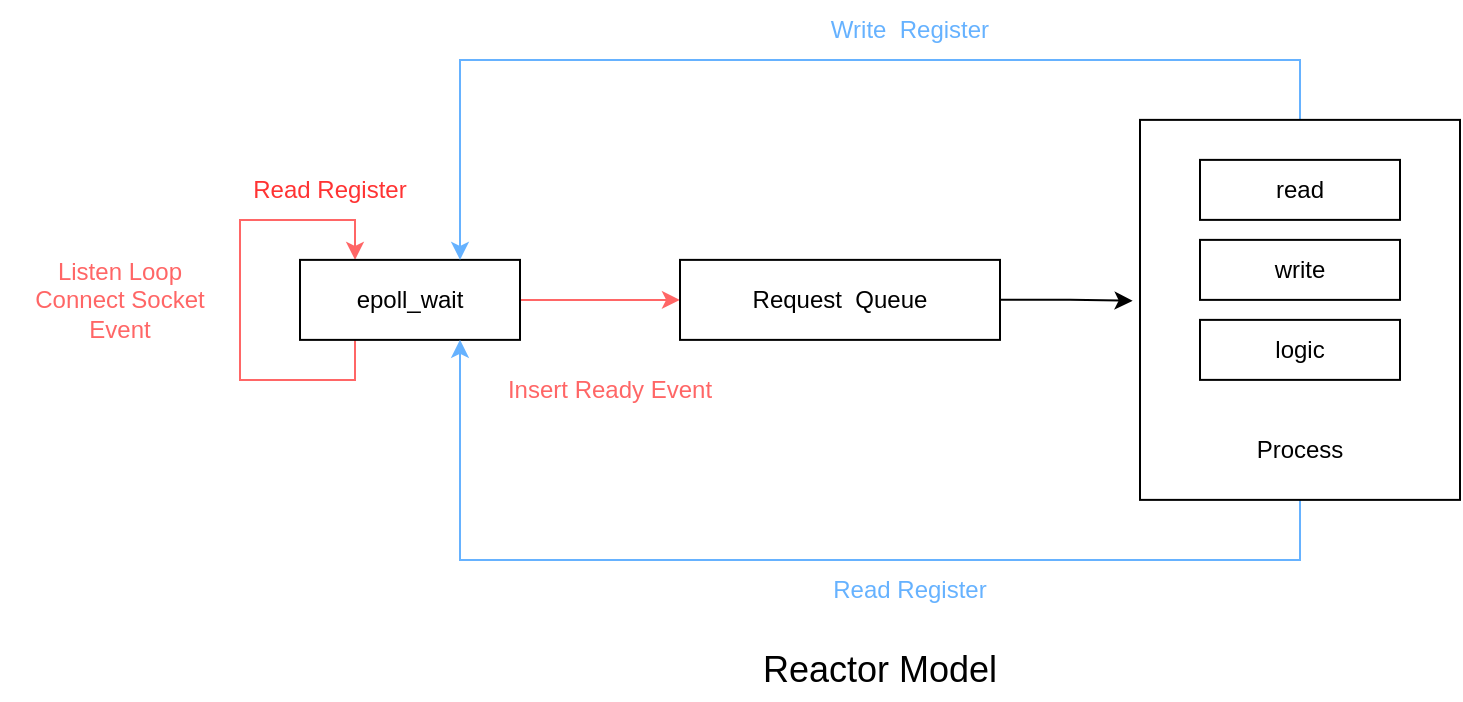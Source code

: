 <mxfile version="21.6.8" type="github">
  <diagram id="C5RBs43oDa-KdzZeNtuy" name="Page-1">
    <mxGraphModel dx="1018" dy="685" grid="1" gridSize="10" guides="1" tooltips="1" connect="1" arrows="1" fold="1" page="1" pageScale="1" pageWidth="1169" pageHeight="827" math="0" shadow="0">
      <root>
        <mxCell id="WIyWlLk6GJQsqaUBKTNV-0" />
        <mxCell id="WIyWlLk6GJQsqaUBKTNV-1" parent="WIyWlLk6GJQsqaUBKTNV-0" />
        <mxCell id="8CgoTSZrTO_8La05noaP-6" style="edgeStyle=orthogonalEdgeStyle;rounded=0;orthogonalLoop=1;jettySize=auto;html=1;entryX=0;entryY=0.5;entryDx=0;entryDy=0;strokeColor=#FF6666;" edge="1" parent="WIyWlLk6GJQsqaUBKTNV-1" source="8CgoTSZrTO_8La05noaP-0" target="8CgoTSZrTO_8La05noaP-2">
          <mxGeometry relative="1" as="geometry" />
        </mxCell>
        <mxCell id="8CgoTSZrTO_8La05noaP-18" style="edgeStyle=orthogonalEdgeStyle;rounded=0;orthogonalLoop=1;jettySize=auto;html=1;exitX=0.25;exitY=1;exitDx=0;exitDy=0;entryX=0.25;entryY=0;entryDx=0;entryDy=0;fontColor=#FF6666;strokeColor=#FF6666;" edge="1" parent="WIyWlLk6GJQsqaUBKTNV-1" source="8CgoTSZrTO_8La05noaP-0" target="8CgoTSZrTO_8La05noaP-0">
          <mxGeometry relative="1" as="geometry">
            <mxPoint x="247.429" y="279.94" as="targetPoint" />
            <Array as="points">
              <mxPoint x="248" y="350" />
              <mxPoint x="190" y="350" />
              <mxPoint x="190" y="270" />
              <mxPoint x="248" y="270" />
            </Array>
          </mxGeometry>
        </mxCell>
        <mxCell id="8CgoTSZrTO_8La05noaP-0" value="epoll_wait" style="rounded=0;whiteSpace=wrap;html=1;" vertex="1" parent="WIyWlLk6GJQsqaUBKTNV-1">
          <mxGeometry x="220" y="289.94" width="110" height="40" as="geometry" />
        </mxCell>
        <mxCell id="8CgoTSZrTO_8La05noaP-7" style="edgeStyle=orthogonalEdgeStyle;rounded=0;orthogonalLoop=1;jettySize=auto;html=1;entryX=-0.023;entryY=0.476;entryDx=0;entryDy=0;entryPerimeter=0;" edge="1" parent="WIyWlLk6GJQsqaUBKTNV-1" source="8CgoTSZrTO_8La05noaP-2" target="8CgoTSZrTO_8La05noaP-5">
          <mxGeometry relative="1" as="geometry" />
        </mxCell>
        <mxCell id="8CgoTSZrTO_8La05noaP-2" value="Request&amp;nbsp; Queue" style="rounded=0;whiteSpace=wrap;html=1;" vertex="1" parent="WIyWlLk6GJQsqaUBKTNV-1">
          <mxGeometry x="410" y="289.94" width="160" height="40" as="geometry" />
        </mxCell>
        <mxCell id="8CgoTSZrTO_8La05noaP-16" style="edgeStyle=orthogonalEdgeStyle;rounded=0;orthogonalLoop=1;jettySize=auto;html=1;strokeColor=#66B2FF;" edge="1" parent="WIyWlLk6GJQsqaUBKTNV-1" source="8CgoTSZrTO_8La05noaP-5" target="8CgoTSZrTO_8La05noaP-0">
          <mxGeometry relative="1" as="geometry">
            <Array as="points">
              <mxPoint x="720" y="189.94" />
              <mxPoint x="300" y="189.94" />
            </Array>
          </mxGeometry>
        </mxCell>
        <mxCell id="8CgoTSZrTO_8La05noaP-17" style="edgeStyle=orthogonalEdgeStyle;rounded=0;orthogonalLoop=1;jettySize=auto;html=1;strokeColor=#66B2FF;" edge="1" parent="WIyWlLk6GJQsqaUBKTNV-1" source="8CgoTSZrTO_8La05noaP-5">
          <mxGeometry relative="1" as="geometry">
            <mxPoint x="300" y="329.94" as="targetPoint" />
            <Array as="points">
              <mxPoint x="720" y="439.94" />
              <mxPoint x="300" y="439.94" />
              <mxPoint x="300" y="329.94" />
            </Array>
          </mxGeometry>
        </mxCell>
        <mxCell id="8CgoTSZrTO_8La05noaP-5" value="" style="rounded=0;whiteSpace=wrap;html=1;" vertex="1" parent="WIyWlLk6GJQsqaUBKTNV-1">
          <mxGeometry x="640" y="219.94" width="160" height="190" as="geometry" />
        </mxCell>
        <mxCell id="8CgoTSZrTO_8La05noaP-9" value="read" style="rounded=0;whiteSpace=wrap;html=1;" vertex="1" parent="WIyWlLk6GJQsqaUBKTNV-1">
          <mxGeometry x="670" y="239.94" width="100" height="30" as="geometry" />
        </mxCell>
        <mxCell id="8CgoTSZrTO_8La05noaP-10" value="write" style="rounded=0;whiteSpace=wrap;html=1;" vertex="1" parent="WIyWlLk6GJQsqaUBKTNV-1">
          <mxGeometry x="670" y="279.94" width="100" height="30" as="geometry" />
        </mxCell>
        <mxCell id="8CgoTSZrTO_8La05noaP-11" value="logic" style="rounded=0;whiteSpace=wrap;html=1;" vertex="1" parent="WIyWlLk6GJQsqaUBKTNV-1">
          <mxGeometry x="670" y="319.94" width="100" height="30" as="geometry" />
        </mxCell>
        <mxCell id="8CgoTSZrTO_8La05noaP-13" value="Process" style="text;html=1;strokeColor=none;fillColor=none;align=center;verticalAlign=middle;whiteSpace=wrap;rounded=0;" vertex="1" parent="WIyWlLk6GJQsqaUBKTNV-1">
          <mxGeometry x="690" y="369.94" width="60" height="30" as="geometry" />
        </mxCell>
        <mxCell id="8CgoTSZrTO_8La05noaP-20" value="Write&amp;nbsp; Register" style="text;html=1;strokeColor=none;fillColor=none;align=center;verticalAlign=middle;whiteSpace=wrap;rounded=0;fontColor=#66B2FF;" vertex="1" parent="WIyWlLk6GJQsqaUBKTNV-1">
          <mxGeometry x="460" y="160" width="130" height="30" as="geometry" />
        </mxCell>
        <mxCell id="8CgoTSZrTO_8La05noaP-22" value="Read Register" style="text;html=1;strokeColor=none;fillColor=none;align=center;verticalAlign=middle;whiteSpace=wrap;rounded=0;fontColor=#66B2FF;" vertex="1" parent="WIyWlLk6GJQsqaUBKTNV-1">
          <mxGeometry x="460" y="440" width="130" height="30" as="geometry" />
        </mxCell>
        <mxCell id="8CgoTSZrTO_8La05noaP-23" value="Read Register" style="text;html=1;strokeColor=none;fillColor=none;align=center;verticalAlign=middle;whiteSpace=wrap;rounded=0;fontColor=#FF3333;" vertex="1" parent="WIyWlLk6GJQsqaUBKTNV-1">
          <mxGeometry x="170" y="239.94" width="130" height="30" as="geometry" />
        </mxCell>
        <mxCell id="8CgoTSZrTO_8La05noaP-24" value="Listen Loop&lt;br&gt;Connect Socket Event" style="text;html=1;strokeColor=none;fillColor=none;align=center;verticalAlign=middle;whiteSpace=wrap;rounded=0;fontColor=#FF6666;" vertex="1" parent="WIyWlLk6GJQsqaUBKTNV-1">
          <mxGeometry x="70" y="294.94" width="120" height="30" as="geometry" />
        </mxCell>
        <mxCell id="8CgoTSZrTO_8La05noaP-26" value="Insert Ready Event" style="text;html=1;strokeColor=none;fillColor=none;align=center;verticalAlign=middle;whiteSpace=wrap;rounded=0;fontColor=#FF6666;" vertex="1" parent="WIyWlLk6GJQsqaUBKTNV-1">
          <mxGeometry x="310" y="339.94" width="130" height="30" as="geometry" />
        </mxCell>
        <mxCell id="8CgoTSZrTO_8La05noaP-29" value="Reactor Model" style="text;html=1;strokeColor=none;fillColor=none;align=center;verticalAlign=middle;whiteSpace=wrap;rounded=0;fontSize=18;" vertex="1" parent="WIyWlLk6GJQsqaUBKTNV-1">
          <mxGeometry x="440" y="480" width="140" height="30" as="geometry" />
        </mxCell>
      </root>
    </mxGraphModel>
  </diagram>
</mxfile>
